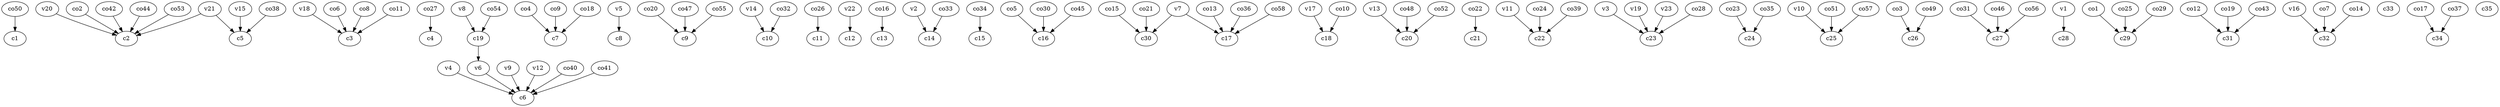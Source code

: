 strict digraph  {
c1;
c2;
c3;
c4;
c5;
c6;
c7;
c8;
c9;
c10;
c11;
c12;
c13;
c14;
c15;
c16;
c17;
c18;
c19;
c20;
c21;
c22;
c23;
c24;
c25;
c26;
c27;
c28;
c29;
c30;
c31;
c32;
c33;
c34;
c35;
v1;
v2;
v3;
v4;
v5;
v6;
v7;
v8;
v9;
v10;
v11;
v12;
v13;
v14;
v15;
v16;
v17;
v18;
v19;
v20;
v21;
v22;
v23;
co1;
co2;
co3;
co4;
co5;
co6;
co7;
co8;
co9;
co10;
co11;
co12;
co13;
co14;
co15;
co16;
co17;
co18;
co19;
co20;
co21;
co22;
co23;
co24;
co25;
co26;
co27;
co28;
co29;
co30;
co31;
co32;
co33;
co34;
co35;
co36;
co37;
co38;
co39;
co40;
co41;
co42;
co43;
co44;
co45;
co46;
co47;
co48;
co49;
co50;
co51;
co52;
co53;
co54;
co55;
co56;
co57;
co58;
c19 -> v6  [weight=1];
v1 -> c28  [weight=1];
v2 -> c14  [weight=1];
v3 -> c23  [weight=1];
v4 -> c6  [weight=1];
v5 -> c8  [weight=1];
v6 -> c6  [weight=1];
v7 -> c17  [weight=1];
v7 -> c30  [weight=1];
v8 -> c19  [weight=1];
v9 -> c6  [weight=1];
v10 -> c25  [weight=1];
v11 -> c22  [weight=1];
v12 -> c6  [weight=1];
v13 -> c20  [weight=1];
v14 -> c10  [weight=1];
v15 -> c5  [weight=1];
v16 -> c32  [weight=1];
v17 -> c18  [weight=1];
v18 -> c3  [weight=1];
v19 -> c23  [weight=1];
v20 -> c2  [weight=1];
v21 -> c2  [weight=1];
v21 -> c5  [weight=1];
v22 -> c12  [weight=1];
v23 -> c23  [weight=1];
co1 -> c29  [weight=1];
co2 -> c2  [weight=1];
co3 -> c26  [weight=1];
co4 -> c7  [weight=1];
co5 -> c16  [weight=1];
co6 -> c3  [weight=1];
co7 -> c32  [weight=1];
co8 -> c3  [weight=1];
co9 -> c7  [weight=1];
co10 -> c18  [weight=1];
co11 -> c3  [weight=1];
co12 -> c31  [weight=1];
co13 -> c17  [weight=1];
co14 -> c32  [weight=1];
co15 -> c30  [weight=1];
co16 -> c13  [weight=1];
co17 -> c34  [weight=1];
co18 -> c7  [weight=1];
co19 -> c31  [weight=1];
co20 -> c9  [weight=1];
co21 -> c30  [weight=1];
co22 -> c21  [weight=1];
co23 -> c24  [weight=1];
co24 -> c22  [weight=1];
co25 -> c29  [weight=1];
co26 -> c11  [weight=1];
co27 -> c4  [weight=1];
co28 -> c23  [weight=1];
co29 -> c29  [weight=1];
co30 -> c16  [weight=1];
co31 -> c27  [weight=1];
co32 -> c10  [weight=1];
co33 -> c14  [weight=1];
co34 -> c15  [weight=1];
co35 -> c24  [weight=1];
co36 -> c17  [weight=1];
co37 -> c34  [weight=1];
co38 -> c5  [weight=1];
co39 -> c22  [weight=1];
co40 -> c6  [weight=1];
co41 -> c6  [weight=1];
co42 -> c2  [weight=1];
co43 -> c31  [weight=1];
co44 -> c2  [weight=1];
co45 -> c16  [weight=1];
co46 -> c27  [weight=1];
co47 -> c9  [weight=1];
co48 -> c20  [weight=1];
co49 -> c26  [weight=1];
co50 -> c1  [weight=1];
co51 -> c25  [weight=1];
co52 -> c20  [weight=1];
co53 -> c2  [weight=1];
co54 -> c19  [weight=1];
co55 -> c9  [weight=1];
co56 -> c27  [weight=1];
co57 -> c25  [weight=1];
co58 -> c17  [weight=1];
}
